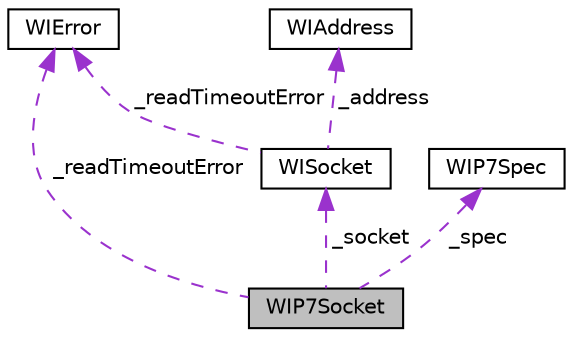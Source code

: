 digraph G
{
  edge [fontname="Helvetica",fontsize="10",labelfontname="Helvetica",labelfontsize="10"];
  node [fontname="Helvetica",fontsize="10",shape=record];
  Node1 [label="WIP7Socket",height=0.2,width=0.4,color="black", fillcolor="grey75", style="filled" fontcolor="black"];
  Node2 -> Node1 [dir="back",color="darkorchid3",fontsize="10",style="dashed",label=" _socket" ,fontname="Helvetica"];
  Node2 [label="WISocket",height=0.2,width=0.4,color="black", fillcolor="white", style="filled",URL="$interface_w_i_socket.html"];
  Node3 -> Node2 [dir="back",color="darkorchid3",fontsize="10",style="dashed",label=" _readTimeoutError" ,fontname="Helvetica"];
  Node3 [label="WIError",height=0.2,width=0.4,color="black", fillcolor="white", style="filled",URL="$interface_w_i_error.html"];
  Node4 -> Node2 [dir="back",color="darkorchid3",fontsize="10",style="dashed",label=" _address" ,fontname="Helvetica"];
  Node4 [label="WIAddress",height=0.2,width=0.4,color="black", fillcolor="white", style="filled",URL="$interface_w_i_address.html"];
  Node5 -> Node1 [dir="back",color="darkorchid3",fontsize="10",style="dashed",label=" _spec" ,fontname="Helvetica"];
  Node5 [label="WIP7Spec",height=0.2,width=0.4,color="black", fillcolor="white", style="filled",URL="$interface_w_i_p7_spec.html"];
  Node3 -> Node1 [dir="back",color="darkorchid3",fontsize="10",style="dashed",label=" _readTimeoutError" ,fontname="Helvetica"];
}
